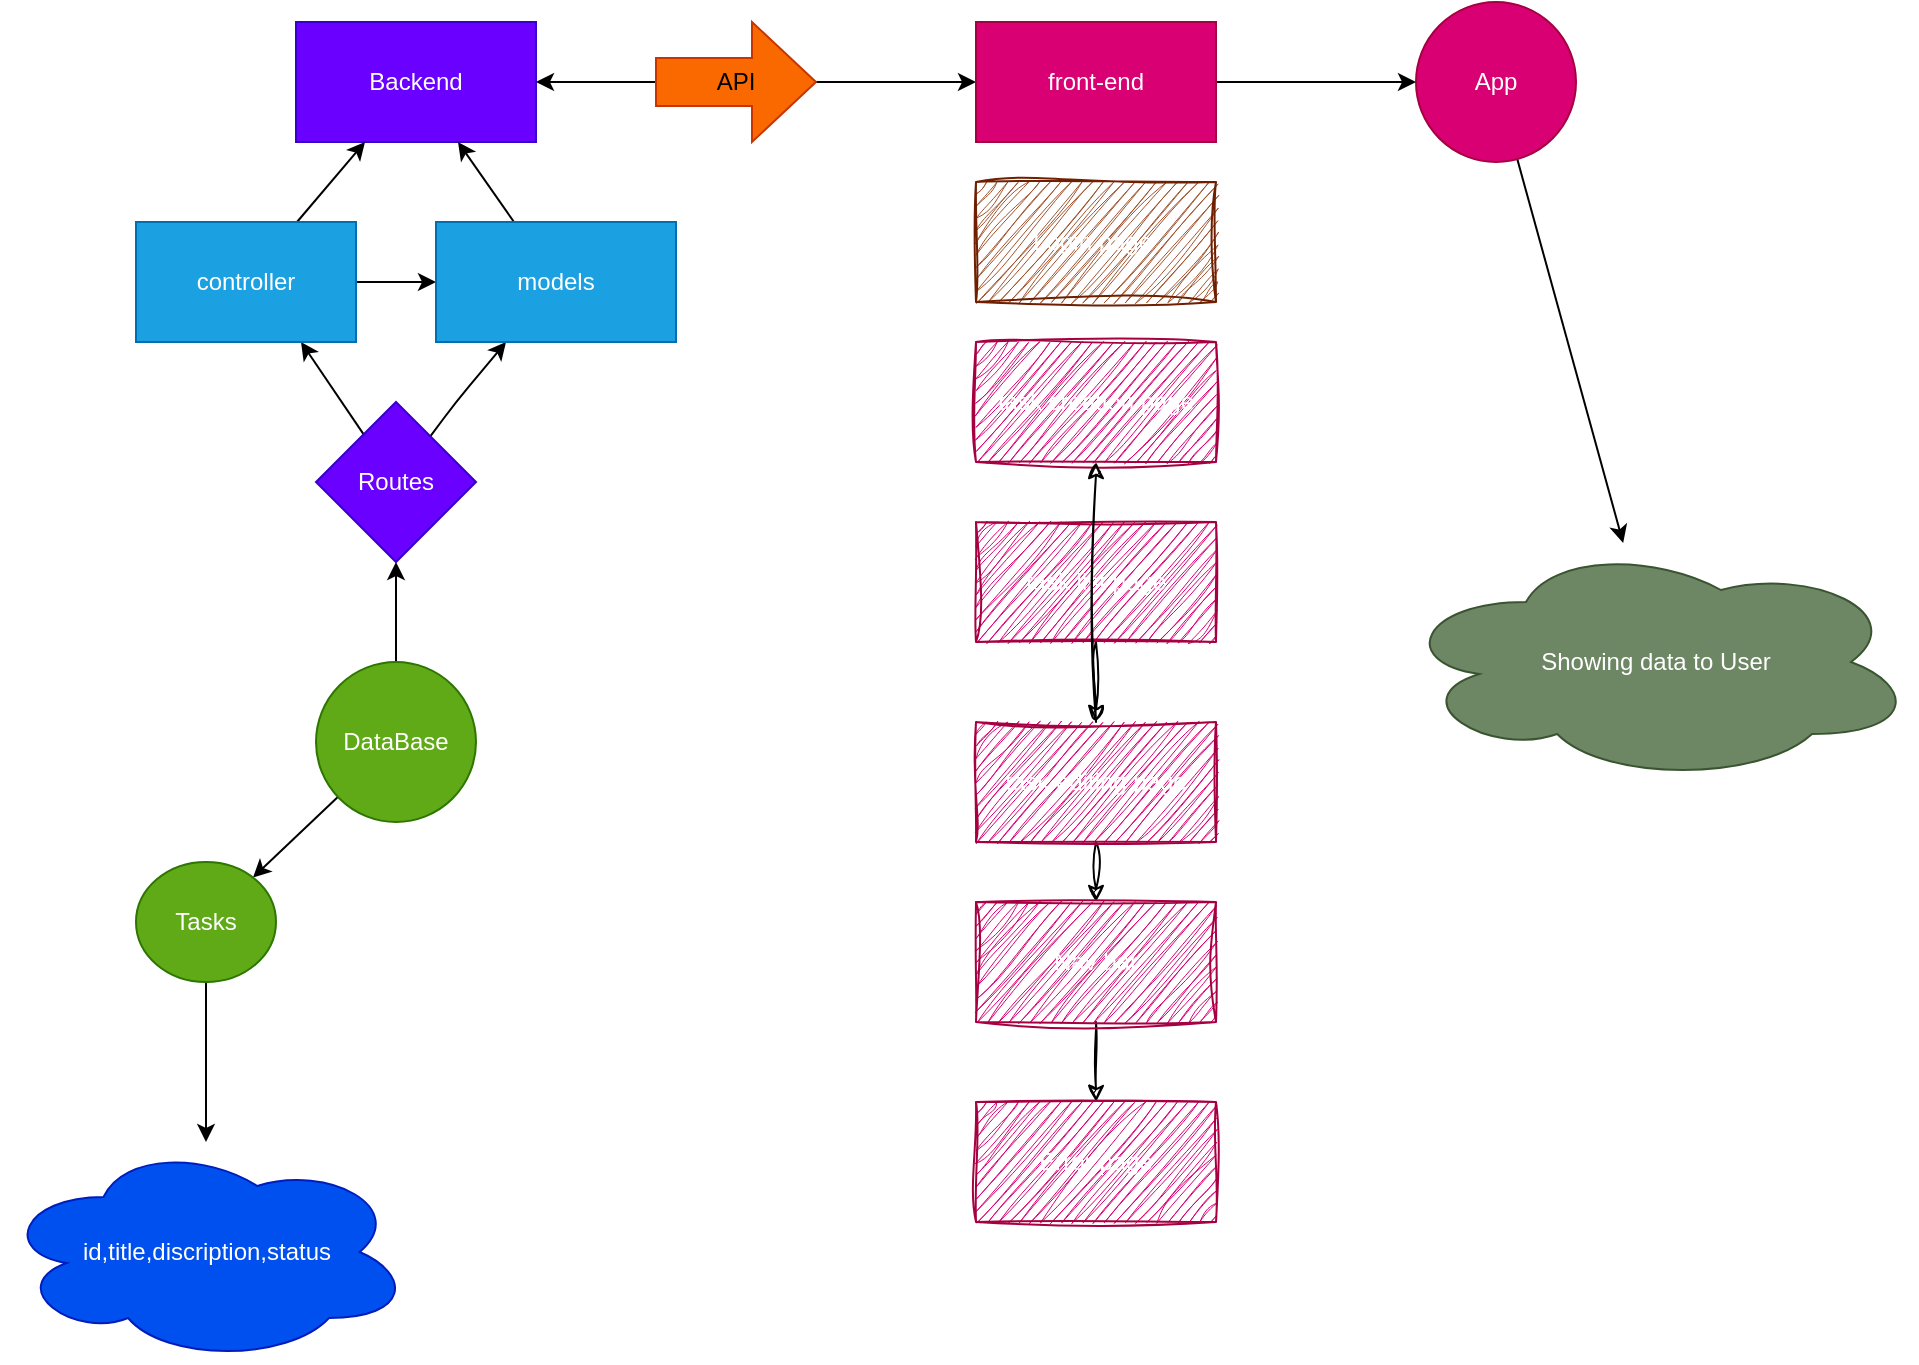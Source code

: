 <mxfile>
    <diagram id="AYj1DHsRNPPuJ3ZfQuY8" name="Page-1">
        <mxGraphModel dx="2130" dy="660" grid="1" gridSize="10" guides="1" tooltips="1" connect="1" arrows="1" fold="1" page="1" pageScale="1" pageWidth="850" pageHeight="1100" math="0" shadow="0">
            <root>
                <mxCell id="0"/>
                <mxCell id="1" parent="0"/>
                <mxCell id="27" value="" style="edgeStyle=none;html=1;" edge="1" parent="1" source="11" target="13">
                    <mxGeometry relative="1" as="geometry"/>
                </mxCell>
                <mxCell id="35" value="" style="edgeStyle=none;html=1;" edge="1" parent="1" source="11" target="34">
                    <mxGeometry relative="1" as="geometry"/>
                </mxCell>
                <mxCell id="11" value="DataBase" style="ellipse;whiteSpace=wrap;html=1;fillColor=#60a917;fontColor=#ffffff;strokeColor=#2D7600;" vertex="1" parent="1">
                    <mxGeometry x="140" y="370" width="80" height="80" as="geometry"/>
                </mxCell>
                <mxCell id="12" value="Backend" style="whiteSpace=wrap;html=1;fillColor=#6a00ff;fontColor=#ffffff;strokeColor=#3700CC;" vertex="1" parent="1">
                    <mxGeometry x="130" y="50" width="120" height="60" as="geometry"/>
                </mxCell>
                <mxCell id="24" value="" style="edgeStyle=none;html=1;" edge="1" parent="1" source="13" target="19">
                    <mxGeometry relative="1" as="geometry">
                        <Array as="points">
                            <mxPoint x="210" y="240"/>
                        </Array>
                    </mxGeometry>
                </mxCell>
                <mxCell id="26" style="edgeStyle=none;html=1;entryX=0.75;entryY=1;entryDx=0;entryDy=0;" edge="1" parent="1" source="13" target="17">
                    <mxGeometry relative="1" as="geometry"/>
                </mxCell>
                <mxCell id="13" value="Routes" style="rhombus;whiteSpace=wrap;html=1;fillColor=#6a00ff;strokeColor=#3700CC;fontColor=#ffffff;" vertex="1" parent="1">
                    <mxGeometry x="140" y="240" width="80" height="80" as="geometry"/>
                </mxCell>
                <mxCell id="20" value="" style="edgeStyle=none;html=1;" edge="1" parent="1" source="17" target="19">
                    <mxGeometry relative="1" as="geometry"/>
                </mxCell>
                <mxCell id="22" value="" style="edgeStyle=none;html=1;" edge="1" parent="1" source="17" target="12">
                    <mxGeometry relative="1" as="geometry"/>
                </mxCell>
                <mxCell id="17" value="controller" style="whiteSpace=wrap;html=1;sketch=0;fillColor=#1ba1e2;fontColor=#ffffff;strokeColor=#006EAF;" vertex="1" parent="1">
                    <mxGeometry x="50" y="150" width="110" height="60" as="geometry"/>
                </mxCell>
                <mxCell id="21" value="" style="edgeStyle=none;html=1;" edge="1" parent="1" source="19" target="12">
                    <mxGeometry relative="1" as="geometry"/>
                </mxCell>
                <mxCell id="19" value="models" style="whiteSpace=wrap;html=1;sketch=0;fillColor=#1ba1e2;fontColor=#ffffff;strokeColor=#006EAF;" vertex="1" parent="1">
                    <mxGeometry x="200" y="150" width="120" height="60" as="geometry"/>
                </mxCell>
                <mxCell id="30" value="" style="edgeStyle=none;html=1;" edge="1" parent="1" source="28" target="29">
                    <mxGeometry relative="1" as="geometry"/>
                </mxCell>
                <mxCell id="31" value="" style="edgeStyle=none;html=1;" edge="1" parent="1" source="28" target="12">
                    <mxGeometry relative="1" as="geometry"/>
                </mxCell>
                <mxCell id="28" value="API" style="shape=singleArrow;whiteSpace=wrap;html=1;arrowWidth=0.4;arrowSize=0.4;fillColor=#fa6800;strokeColor=#C73500;fontColor=#000000;sketch=0;" vertex="1" parent="1">
                    <mxGeometry x="310" y="50" width="80" height="60" as="geometry"/>
                </mxCell>
                <mxCell id="33" value="" style="edgeStyle=none;html=1;" edge="1" parent="1" source="29" target="32">
                    <mxGeometry relative="1" as="geometry"/>
                </mxCell>
                <mxCell id="29" value="front-end" style="whiteSpace=wrap;html=1;fillColor=#d80073;strokeColor=#A50040;fontColor=#ffffff;sketch=0;" vertex="1" parent="1">
                    <mxGeometry x="470" y="50" width="120" height="60" as="geometry"/>
                </mxCell>
                <mxCell id="39" value="" style="edgeStyle=none;html=1;" edge="1" parent="1" source="32" target="38">
                    <mxGeometry relative="1" as="geometry"/>
                </mxCell>
                <mxCell id="32" value="App" style="ellipse;whiteSpace=wrap;html=1;fillColor=#d80073;strokeColor=#A50040;fontColor=#ffffff;sketch=0;" vertex="1" parent="1">
                    <mxGeometry x="690" y="40" width="80" height="80" as="geometry"/>
                </mxCell>
                <mxCell id="37" value="" style="edgeStyle=none;html=1;" edge="1" parent="1" source="34" target="36">
                    <mxGeometry relative="1" as="geometry"/>
                </mxCell>
                <mxCell id="34" value="Tasks" style="ellipse;whiteSpace=wrap;html=1;fillColor=#60a917;strokeColor=#2D7600;fontColor=#ffffff;" vertex="1" parent="1">
                    <mxGeometry x="50" y="470" width="70" height="60" as="geometry"/>
                </mxCell>
                <mxCell id="36" value="id,title,discription,status" style="ellipse;shape=cloud;whiteSpace=wrap;html=1;fillColor=#0050ef;strokeColor=#001DBC;fontColor=#ffffff;" vertex="1" parent="1">
                    <mxGeometry x="-17.5" y="610" width="205" height="110" as="geometry"/>
                </mxCell>
                <mxCell id="38" value="Showing data to User" style="ellipse;shape=cloud;whiteSpace=wrap;html=1;fillColor=#6d8764;strokeColor=#3A5431;fontColor=#ffffff;sketch=0;" vertex="1" parent="1">
                    <mxGeometry x="680" y="310" width="260" height="120" as="geometry"/>
                </mxCell>
                <mxCell id="51" value="" style="edgeStyle=none;html=1;sketch=1;curveFitting=1;jiggle=2;" edge="1" parent="1" source="42" target="45">
                    <mxGeometry relative="1" as="geometry"/>
                </mxCell>
                <mxCell id="42" value="task list page" style="whiteSpace=wrap;html=1;fillColor=#d80073;strokeColor=#A50040;fontColor=#ffffff;sketch=1;curveFitting=1;jiggle=2;" vertex="1" parent="1">
                    <mxGeometry x="470" y="300" width="120" height="60" as="geometry"/>
                </mxCell>
                <mxCell id="44" value="task creation page" style="whiteSpace=wrap;html=1;sketch=1;fillColor=#d80073;fontColor=#ffffff;strokeColor=#A50040;curveFitting=1;jiggle=2;" vertex="1" parent="1">
                    <mxGeometry x="470" y="210" width="120" height="60" as="geometry"/>
                </mxCell>
                <mxCell id="50" value="" style="edgeStyle=none;html=1;sketch=1;curveFitting=1;jiggle=2;" edge="1" parent="1" source="45" target="44">
                    <mxGeometry relative="1" as="geometry"/>
                </mxCell>
                <mxCell id="52" value="" style="edgeStyle=none;html=1;sketch=1;curveFitting=1;jiggle=2;" edge="1" parent="1" source="45" target="46">
                    <mxGeometry relative="1" as="geometry"/>
                </mxCell>
                <mxCell id="45" value="task editing page" style="whiteSpace=wrap;html=1;fillColor=#d80073;strokeColor=#A50040;fontColor=#ffffff;sketch=1;curveFitting=1;jiggle=2;" vertex="1" parent="1">
                    <mxGeometry x="470" y="400" width="120" height="60" as="geometry"/>
                </mxCell>
                <mxCell id="53" value="" style="edgeStyle=none;html=1;sketch=1;curveFitting=1;jiggle=2;" edge="1" parent="1" source="46" target="47">
                    <mxGeometry relative="1" as="geometry"/>
                </mxCell>
                <mxCell id="46" value="Nav bar" style="whiteSpace=wrap;html=1;fillColor=#d80073;strokeColor=#A50040;fontColor=#ffffff;sketch=1;curveFitting=1;jiggle=2;" vertex="1" parent="1">
                    <mxGeometry x="470" y="490" width="120" height="60" as="geometry"/>
                </mxCell>
                <mxCell id="47" value="Error page" style="whiteSpace=wrap;html=1;fillColor=#d80073;strokeColor=#A50040;fontColor=#ffffff;sketch=1;curveFitting=1;jiggle=2;" vertex="1" parent="1">
                    <mxGeometry x="470" y="590" width="120" height="60" as="geometry"/>
                </mxCell>
                <mxCell id="48" value="Login page&amp;nbsp;" style="whiteSpace=wrap;html=1;fillColor=#a0522d;strokeColor=#6D1F00;fontColor=#ffffff;sketch=1;curveFitting=1;jiggle=2;" vertex="1" parent="1">
                    <mxGeometry x="470" y="130" width="120" height="60" as="geometry"/>
                </mxCell>
            </root>
        </mxGraphModel>
    </diagram>
</mxfile>